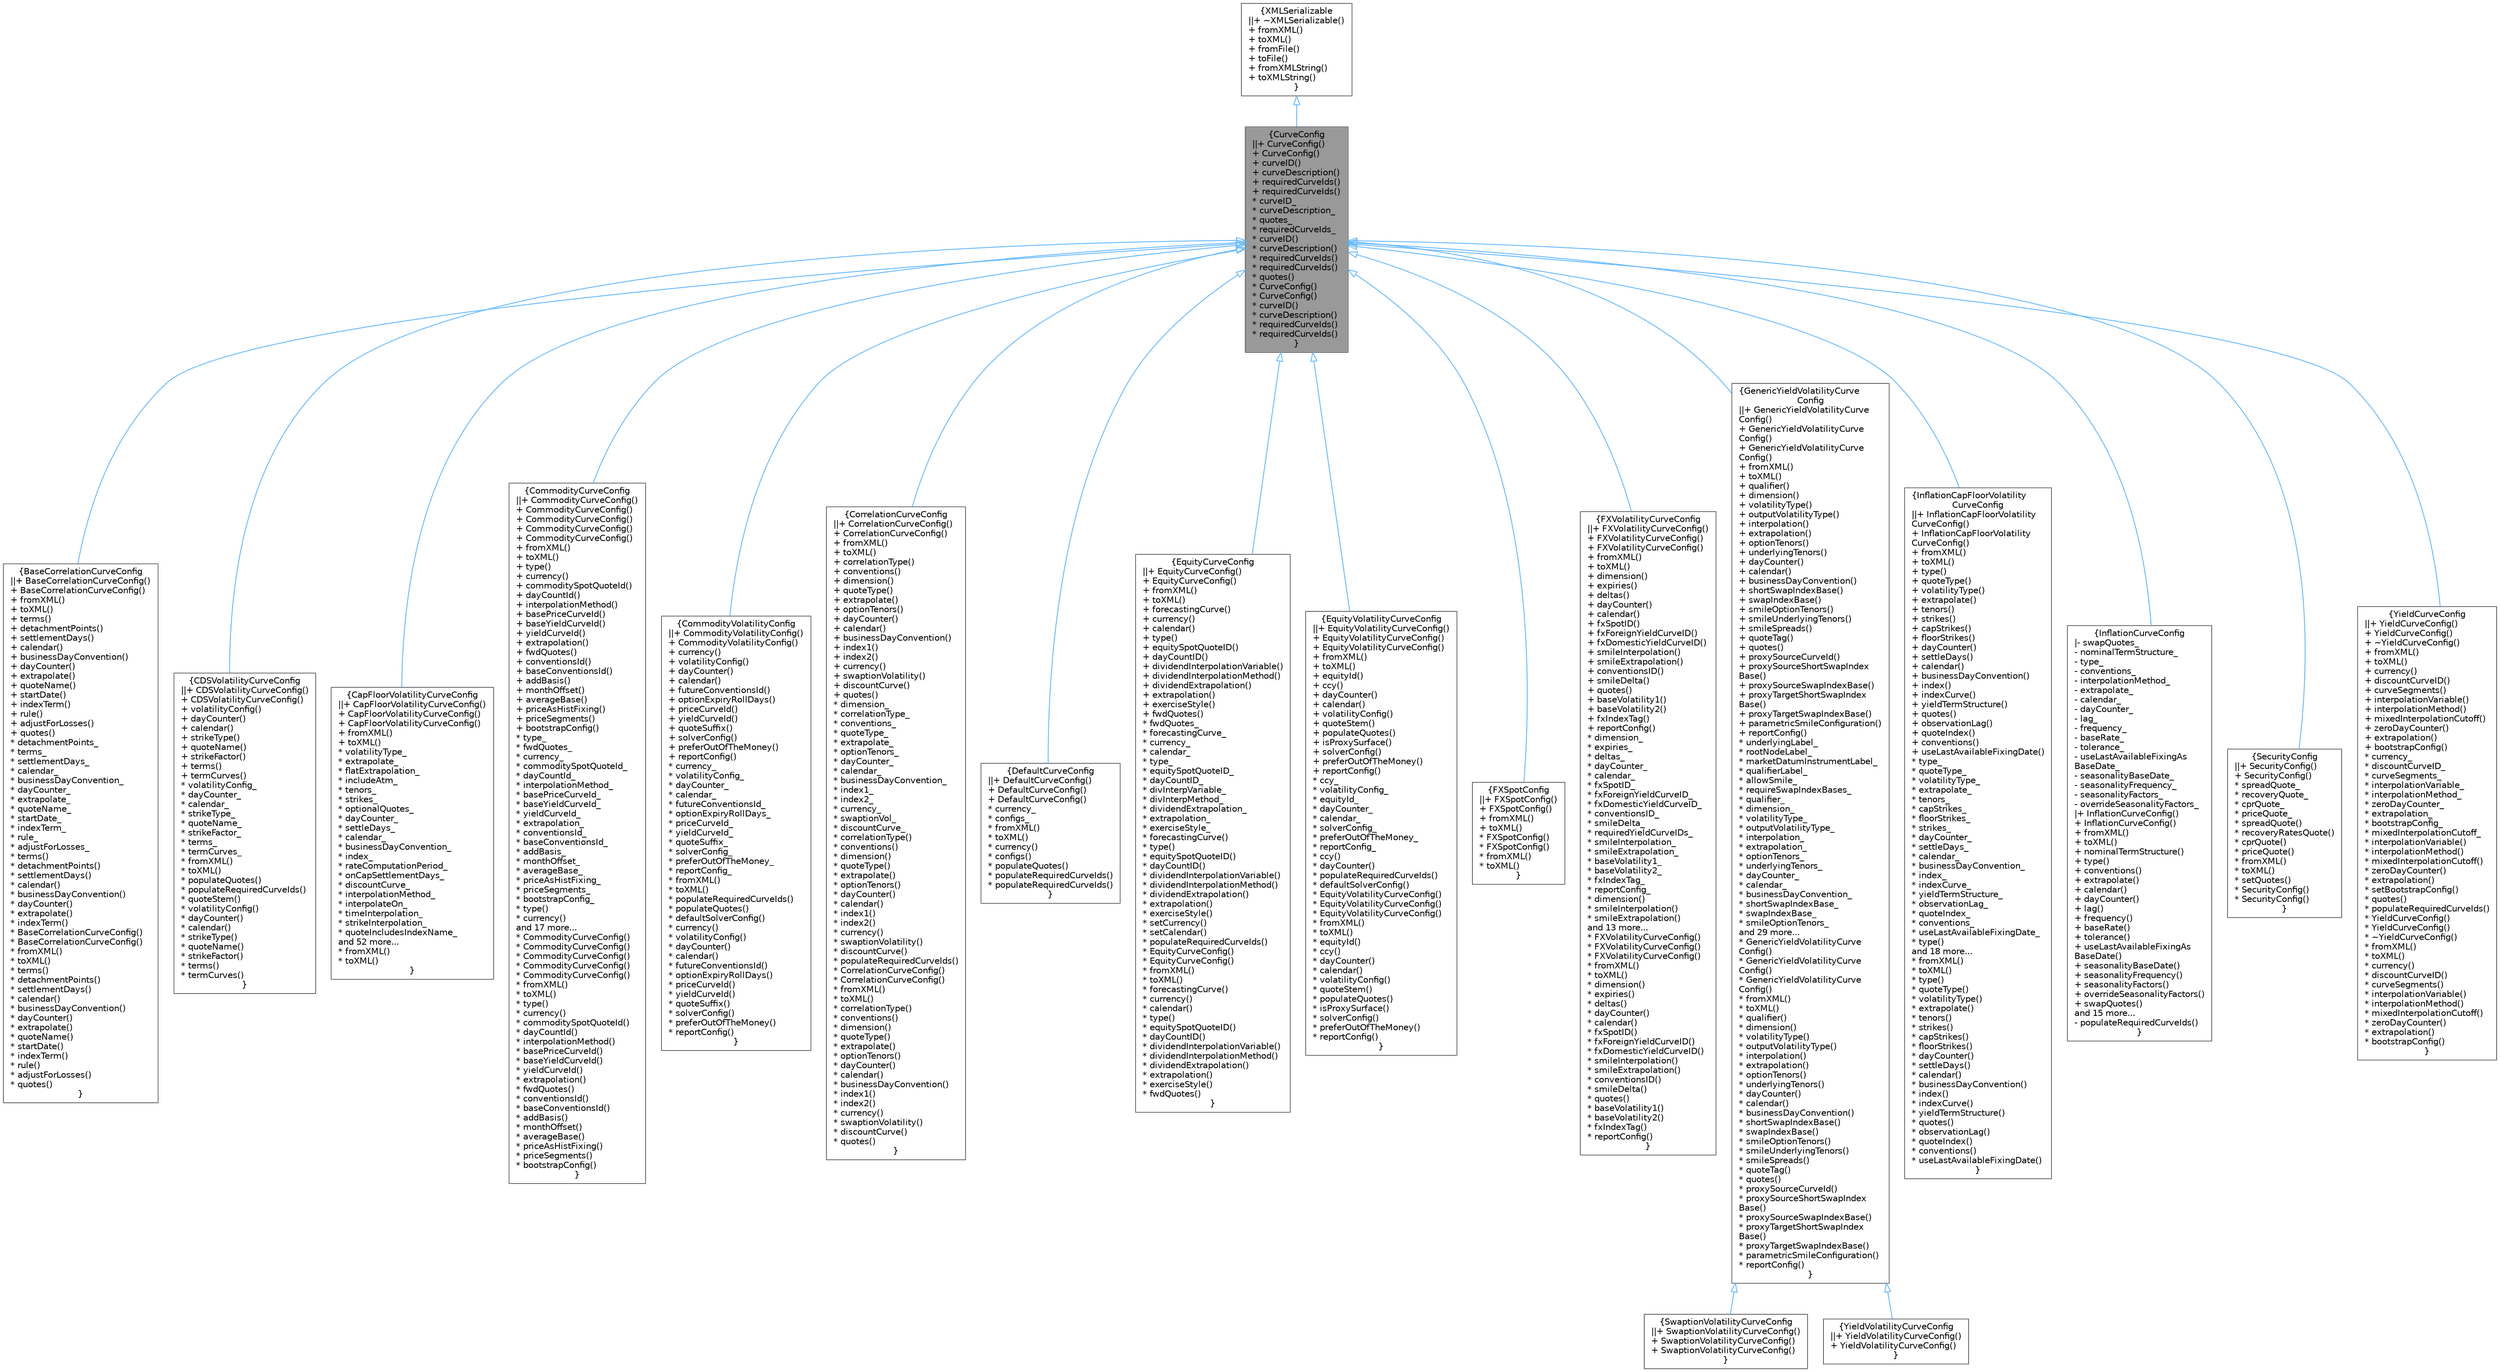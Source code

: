 digraph "CurveConfig"
{
 // INTERACTIVE_SVG=YES
 // LATEX_PDF_SIZE
  bgcolor="transparent";
  edge [fontname=Helvetica,fontsize=10,labelfontname=Helvetica,labelfontsize=10];
  node [fontname=Helvetica,fontsize=10,shape=box,height=0.2,width=0.4];
  Node1 [label="{CurveConfig\n||+ CurveConfig()\l+ CurveConfig()\l+ curveID()\l+ curveDescription()\l+ requiredCurveIds()\l+ requiredCurveIds()\l* curveID_\l* curveDescription_\l* quotes_\l* requiredCurveIds_\l* curveID()\l* curveDescription()\l* requiredCurveIds()\l* requiredCurveIds()\l* quotes()\l* CurveConfig()\l* CurveConfig()\l* curveID()\l* curveDescription()\l* requiredCurveIds()\l* requiredCurveIds()\l}",height=0.2,width=0.4,color="gray40", fillcolor="grey60", style="filled", fontcolor="black",tooltip="Base curve configuration."];
  Node2 -> Node1 [dir="back",color="steelblue1",style="solid",arrowtail="onormal"];
  Node2 [label="{XMLSerializable\n||+ ~XMLSerializable()\l+ fromXML()\l+ toXML()\l+ fromFile()\l+ toFile()\l+ fromXMLString()\l+ toXMLString()\l}",height=0.2,width=0.4,color="gray40", fillcolor="white", style="filled",URL="$classore_1_1data_1_1_x_m_l_serializable.html",tooltip="Base class for all serializable classes."];
  Node1 -> Node3 [dir="back",color="steelblue1",style="solid",arrowtail="onormal"];
  Node3 [label="{BaseCorrelationCurveConfig\n||+ BaseCorrelationCurveConfig()\l+ BaseCorrelationCurveConfig()\l+ fromXML()\l+ toXML()\l+ terms()\l+ detachmentPoints()\l+ settlementDays()\l+ calendar()\l+ businessDayConvention()\l+ dayCounter()\l+ extrapolate()\l+ quoteName()\l+ startDate()\l+ indexTerm()\l+ rule()\l+ adjustForLosses()\l+ quotes()\l* detachmentPoints_\l* terms_\l* settlementDays_\l* calendar_\l* businessDayConvention_\l* dayCounter_\l* extrapolate_\l* quoteName_\l* startDate_\l* indexTerm_\l* rule_\l* adjustForLosses_\l* terms()\l* detachmentPoints()\l* settlementDays()\l* calendar()\l* businessDayConvention()\l* dayCounter()\l* extrapolate()\l* indexTerm()\l* BaseCorrelationCurveConfig()\l* BaseCorrelationCurveConfig()\l* fromXML()\l* toXML()\l* terms()\l* detachmentPoints()\l* settlementDays()\l* calendar()\l* businessDayConvention()\l* dayCounter()\l* extrapolate()\l* quoteName()\l* startDate()\l* indexTerm()\l* rule()\l* adjustForLosses()\l* quotes()\l}",height=0.2,width=0.4,color="gray40", fillcolor="white", style="filled",URL="$classore_1_1data_1_1_base_correlation_curve_config.html",tooltip="Base Correlation term structure configuration."];
  Node1 -> Node4 [dir="back",color="steelblue1",style="solid",arrowtail="onormal"];
  Node4 [label="{CDSVolatilityCurveConfig\n||+ CDSVolatilityCurveConfig()\l+ CDSVolatilityCurveConfig()\l+ volatilityConfig()\l+ dayCounter()\l+ calendar()\l+ strikeType()\l+ quoteName()\l+ strikeFactor()\l+ terms()\l+ termCurves()\l* volatilityConfig_\l* dayCounter_\l* calendar_\l* strikeType_\l* quoteName_\l* strikeFactor_\l* terms_\l* termCurves_\l* fromXML()\l* toXML()\l* populateQuotes()\l* populateRequiredCurveIds()\l* quoteStem()\l* volatilityConfig()\l* dayCounter()\l* calendar()\l* strikeType()\l* quoteName()\l* strikeFactor()\l* terms()\l* termCurves()\l}",height=0.2,width=0.4,color="gray40", fillcolor="white", style="filled",URL="$classore_1_1data_1_1_c_d_s_volatility_curve_config.html",tooltip=" "];
  Node1 -> Node5 [dir="back",color="steelblue1",style="solid",arrowtail="onormal"];
  Node5 [label="{CapFloorVolatilityCurveConfig\n||+ CapFloorVolatilityCurveConfig()\l+ CapFloorVolatilityCurveConfig()\l+ CapFloorVolatilityCurveConfig()\l+ fromXML()\l+ toXML()\l* volatilityType_\l* extrapolate_\l* flatExtrapolation_\l* includeAtm_\l* tenors_\l* strikes_\l* optionalQuotes_\l* dayCounter_\l* settleDays_\l* calendar_\l* businessDayConvention_\l* index_\l* rateComputationPeriod_\l* onCapSettlementDays_\l* discountCurve_\l* interpolationMethod_\l* interpolateOn_\l* timeInterpolation_\l* strikeInterpolation_\l* quoteIncludesIndexName_\land 52 more...\l* fromXML()\l* toXML()\l}",height=0.2,width=0.4,color="gray40", fillcolor="white", style="filled",URL="$classore_1_1data_1_1_cap_floor_volatility_curve_config.html",tooltip=" "];
  Node1 -> Node6 [dir="back",color="steelblue1",style="solid",arrowtail="onormal"];
  Node6 [label="{CommodityCurveConfig\n||+ CommodityCurveConfig()\l+ CommodityCurveConfig()\l+ CommodityCurveConfig()\l+ CommodityCurveConfig()\l+ CommodityCurveConfig()\l+ fromXML()\l+ toXML()\l+ type()\l+ currency()\l+ commoditySpotQuoteId()\l+ dayCountId()\l+ interpolationMethod()\l+ basePriceCurveId()\l+ baseYieldCurveId()\l+ yieldCurveId()\l+ extrapolation()\l+ fwdQuotes()\l+ conventionsId()\l+ baseConventionsId()\l+ addBasis()\l+ monthOffset()\l+ averageBase()\l+ priceAsHistFixing()\l+ priceSegments()\l+ bootstrapConfig()\l* type_\l* fwdQuotes_\l* currency_\l* commoditySpotQuoteId_\l* dayCountId_\l* interpolationMethod_\l* basePriceCurveId_\l* baseYieldCurveId_\l* yieldCurveId_\l* extrapolation_\l* conventionsId_\l* baseConventionsId_\l* addBasis_\l* monthOffset_\l* averageBase_\l* priceAsHistFixing_\l* priceSegments_\l* bootstrapConfig_\l* type()\l* currency()\land 17 more...\l* CommodityCurveConfig()\l* CommodityCurveConfig()\l* CommodityCurveConfig()\l* CommodityCurveConfig()\l* CommodityCurveConfig()\l* fromXML()\l* toXML()\l* type()\l* currency()\l* commoditySpotQuoteId()\l* dayCountId()\l* interpolationMethod()\l* basePriceCurveId()\l* baseYieldCurveId()\l* yieldCurveId()\l* extrapolation()\l* fwdQuotes()\l* conventionsId()\l* baseConventionsId()\l* addBasis()\l* monthOffset()\l* averageBase()\l* priceAsHistFixing()\l* priceSegments()\l* bootstrapConfig()\l}",height=0.2,width=0.4,color="gray40", fillcolor="white", style="filled",URL="$classore_1_1data_1_1_commodity_curve_config.html",tooltip="Commodity curve configuration."];
  Node1 -> Node7 [dir="back",color="steelblue1",style="solid",arrowtail="onormal"];
  Node7 [label="{CommodityVolatilityConfig\n||+ CommodityVolatilityConfig()\l+ CommodityVolatilityConfig()\l+ currency()\l+ volatilityConfig()\l+ dayCounter()\l+ calendar()\l+ futureConventionsId()\l+ optionExpiryRollDays()\l+ priceCurveId()\l+ yieldCurveId()\l+ quoteSuffix()\l+ solverConfig()\l+ preferOutOfTheMoney()\l+ reportConfig()\l* currency_\l* volatilityConfig_\l* dayCounter_\l* calendar_\l* futureConventionsId_\l* optionExpiryRollDays_\l* priceCurveId_\l* yieldCurveId_\l* quoteSuffix_\l* solverConfig_\l* preferOutOfTheMoney_\l* reportConfig_\l* fromXML()\l* toXML()\l* populateRequiredCurveIds()\l* populateQuotes()\l* defaultSolverConfig()\l* currency()\l* volatilityConfig()\l* dayCounter()\l* calendar()\l* futureConventionsId()\l* optionExpiryRollDays()\l* priceCurveId()\l* yieldCurveId()\l* quoteSuffix()\l* solverConfig()\l* preferOutOfTheMoney()\l* reportConfig()\l}",height=0.2,width=0.4,color="gray40", fillcolor="white", style="filled",URL="$classore_1_1data_1_1_commodity_volatility_config.html",tooltip="Commodity volatility configuration."];
  Node1 -> Node8 [dir="back",color="steelblue1",style="solid",arrowtail="onormal"];
  Node8 [label="{CorrelationCurveConfig\n||+ CorrelationCurveConfig()\l+ CorrelationCurveConfig()\l+ fromXML()\l+ toXML()\l+ correlationType()\l+ conventions()\l+ dimension()\l+ quoteType()\l+ extrapolate()\l+ optionTenors()\l+ dayCounter()\l+ calendar()\l+ businessDayConvention()\l+ index1()\l+ index2()\l+ currency()\l+ swaptionVolatility()\l+ discountCurve()\l+ quotes()\l* dimension_\l* correlationType_\l* conventions_\l* quoteType_\l* extrapolate_\l* optionTenors_\l* dayCounter_\l* calendar_\l* businessDayConvention_\l* index1_\l* index2_\l* currency_\l* swaptionVol_\l* discountCurve_\l* correlationType()\l* conventions()\l* dimension()\l* quoteType()\l* extrapolate()\l* optionTenors()\l* dayCounter()\l* calendar()\l* index1()\l* index2()\l* currency()\l* swaptionVolatility()\l* discountCurve()\l* populateRequiredCurveIds()\l* CorrelationCurveConfig()\l* CorrelationCurveConfig()\l* fromXML()\l* toXML()\l* correlationType()\l* conventions()\l* dimension()\l* quoteType()\l* extrapolate()\l* optionTenors()\l* dayCounter()\l* calendar()\l* businessDayConvention()\l* index1()\l* index2()\l* currency()\l* swaptionVolatility()\l* discountCurve()\l* quotes()\l}",height=0.2,width=0.4,color="gray40", fillcolor="white", style="filled",URL="$classore_1_1data_1_1_correlation_curve_config.html",tooltip="Correlation curve configuration."];
  Node1 -> Node9 [dir="back",color="steelblue1",style="solid",arrowtail="onormal"];
  Node9 [label="{DefaultCurveConfig\n||+ DefaultCurveConfig()\l+ DefaultCurveConfig()\l+ DefaultCurveConfig()\l* currency_\l* configs_\l* fromXML()\l* toXML()\l* currency()\l* configs()\l* populateQuotes()\l* populateRequiredCurveIds()\l* populateRequiredCurveIds()\l}",height=0.2,width=0.4,color="gray40", fillcolor="white", style="filled",URL="$classore_1_1data_1_1_default_curve_config.html",tooltip="Default curve configuration."];
  Node1 -> Node10 [dir="back",color="steelblue1",style="solid",arrowtail="onormal"];
  Node10 [label="{EquityCurveConfig\n||+ EquityCurveConfig()\l+ EquityCurveConfig()\l+ fromXML()\l+ toXML()\l+ forecastingCurve()\l+ currency()\l+ calendar()\l+ type()\l+ equitySpotQuoteID()\l+ dayCountID()\l+ dividendInterpolationVariable()\l+ dividendInterpolationMethod()\l+ dividendExtrapolation()\l+ extrapolation()\l+ exerciseStyle()\l+ fwdQuotes()\l* fwdQuotes_\l* forecastingCurve_\l* currency_\l* calendar_\l* type_\l* equitySpotQuoteID_\l* dayCountID_\l* divInterpVariable_\l* divInterpMethod_\l* dividendExtrapolation_\l* extrapolation_\l* exerciseStyle_\l* forecastingCurve()\l* type()\l* equitySpotQuoteID()\l* dayCountID()\l* dividendInterpolationVariable()\l* dividendInterpolationMethod()\l* dividendExtrapolation()\l* extrapolation()\l* exerciseStyle()\l* setCurrency()\l* setCalendar()\l* populateRequiredCurveIds()\l* EquityCurveConfig()\l* EquityCurveConfig()\l* fromXML()\l* toXML()\l* forecastingCurve()\l* currency()\l* calendar()\l* type()\l* equitySpotQuoteID()\l* dayCountID()\l* dividendInterpolationVariable()\l* dividendInterpolationMethod()\l* dividendExtrapolation()\l* extrapolation()\l* exerciseStyle()\l* fwdQuotes()\l}",height=0.2,width=0.4,color="gray40", fillcolor="white", style="filled",URL="$classore_1_1data_1_1_equity_curve_config.html",tooltip="Equity curve configuration."];
  Node1 -> Node11 [dir="back",color="steelblue1",style="solid",arrowtail="onormal"];
  Node11 [label="{EquityVolatilityCurveConfig\n||+ EquityVolatilityCurveConfig()\l+ EquityVolatilityCurveConfig()\l+ EquityVolatilityCurveConfig()\l+ fromXML()\l+ toXML()\l+ equityId()\l+ ccy()\l+ dayCounter()\l+ calendar()\l+ volatilityConfig()\l+ quoteStem()\l+ populateQuotes()\l+ isProxySurface()\l+ solverConfig()\l+ preferOutOfTheMoney()\l+ reportConfig()\l* ccy_\l* volatilityConfig_\l* equityId_\l* dayCounter_\l* calendar_\l* solverConfig_\l* preferOutOfTheMoney_\l* reportConfig_\l* ccy()\l* dayCounter()\l* populateRequiredCurveIds()\l* defaultSolverConfig()\l* EquityVolatilityCurveConfig()\l* EquityVolatilityCurveConfig()\l* EquityVolatilityCurveConfig()\l* fromXML()\l* toXML()\l* equityId()\l* ccy()\l* dayCounter()\l* calendar()\l* volatilityConfig()\l* quoteStem()\l* populateQuotes()\l* isProxySurface()\l* solverConfig()\l* preferOutOfTheMoney()\l* reportConfig()\l}",height=0.2,width=0.4,color="gray40", fillcolor="white", style="filled",URL="$classore_1_1data_1_1_equity_volatility_curve_config.html",tooltip="Equity volatility structure configuration."];
  Node1 -> Node12 [dir="back",color="steelblue1",style="solid",arrowtail="onormal"];
  Node12 [label="{FXSpotConfig\n||+ FXSpotConfig()\l+ FXSpotConfig()\l+ fromXML()\l+ toXML()\l* FXSpotConfig()\l* FXSpotConfig()\l* fromXML()\l* toXML()\l}",height=0.2,width=0.4,color="gray40", fillcolor="white", style="filled",URL="$classore_1_1data_1_1_f_x_spot_config.html",tooltip="FXSpot configuration."];
  Node1 -> Node13 [dir="back",color="steelblue1",style="solid",arrowtail="onormal"];
  Node13 [label="{FXVolatilityCurveConfig\n||+ FXVolatilityCurveConfig()\l+ FXVolatilityCurveConfig()\l+ FXVolatilityCurveConfig()\l+ fromXML()\l+ toXML()\l+ dimension()\l+ expiries()\l+ deltas()\l+ dayCounter()\l+ calendar()\l+ fxSpotID()\l+ fxForeignYieldCurveID()\l+ fxDomesticYieldCurveID()\l+ smileInterpolation()\l+ smileExtrapolation()\l+ conventionsID()\l+ smileDelta()\l+ quotes()\l+ baseVolatility1()\l+ baseVolatility2()\l+ fxIndexTag()\l+ reportConfig()\l* dimension_\l* expiries_\l* deltas_\l* dayCounter_\l* calendar_\l* fxSpotID_\l* fxForeignYieldCurveID_\l* fxDomesticYieldCurveID_\l* conventionsID_\l* smileDelta_\l* requiredYieldCurveIDs_\l* smileInterpolation_\l* smileExtrapolation_\l* baseVolatility1_\l* baseVolatility2_\l* fxIndexTag_\l* reportConfig_\l* dimension()\l* smileInterpolation()\l* smileExtrapolation()\land 13 more...\l* FXVolatilityCurveConfig()\l* FXVolatilityCurveConfig()\l* FXVolatilityCurveConfig()\l* fromXML()\l* toXML()\l* dimension()\l* expiries()\l* deltas()\l* dayCounter()\l* calendar()\l* fxSpotID()\l* fxForeignYieldCurveID()\l* fxDomesticYieldCurveID()\l* smileInterpolation()\l* smileExtrapolation()\l* conventionsID()\l* smileDelta()\l* quotes()\l* baseVolatility1()\l* baseVolatility2()\l* fxIndexTag()\l* reportConfig()\l}",height=0.2,width=0.4,color="gray40", fillcolor="white", style="filled",URL="$classore_1_1data_1_1_f_x_volatility_curve_config.html",tooltip="FX volatility structure configuration."];
  Node1 -> Node14 [dir="back",color="steelblue1",style="solid",arrowtail="onormal"];
  Node14 [label="{GenericYieldVolatilityCurve\lConfig\n||+ GenericYieldVolatilityCurve\lConfig()\l+ GenericYieldVolatilityCurve\lConfig()\l+ GenericYieldVolatilityCurve\lConfig()\l+ fromXML()\l+ toXML()\l+ qualifier()\l+ dimension()\l+ volatilityType()\l+ outputVolatilityType()\l+ interpolation()\l+ extrapolation()\l+ optionTenors()\l+ underlyingTenors()\l+ dayCounter()\l+ calendar()\l+ businessDayConvention()\l+ shortSwapIndexBase()\l+ swapIndexBase()\l+ smileOptionTenors()\l+ smileUnderlyingTenors()\l+ smileSpreads()\l+ quoteTag()\l+ quotes()\l+ proxySourceCurveId()\l+ proxySourceShortSwapIndex\lBase()\l+ proxySourceSwapIndexBase()\l+ proxyTargetShortSwapIndex\lBase()\l+ proxyTargetSwapIndexBase()\l+ parametricSmileConfiguration()\l+ reportConfig()\l* underlyingLabel_\l* rootNodeLabel_\l* marketDatumInstrumentLabel_\l* qualifierLabel_\l* allowSmile_\l* requireSwapIndexBases_\l* qualifier_\l* dimension_\l* volatilityType_\l* outputVolatilityType_\l* interpolation_\l* extrapolation_\l* optionTenors_\l* underlyingTenors_\l* dayCounter_\l* calendar_\l* businessDayConvention_\l* shortSwapIndexBase_\l* swapIndexBase_\l* smileOptionTenors_\land 29 more...\l* GenericYieldVolatilityCurve\lConfig()\l* GenericYieldVolatilityCurve\lConfig()\l* GenericYieldVolatilityCurve\lConfig()\l* fromXML()\l* toXML()\l* qualifier()\l* dimension()\l* volatilityType()\l* outputVolatilityType()\l* interpolation()\l* extrapolation()\l* optionTenors()\l* underlyingTenors()\l* dayCounter()\l* calendar()\l* businessDayConvention()\l* shortSwapIndexBase()\l* swapIndexBase()\l* smileOptionTenors()\l* smileUnderlyingTenors()\l* smileSpreads()\l* quoteTag()\l* quotes()\l* proxySourceCurveId()\l* proxySourceShortSwapIndex\lBase()\l* proxySourceSwapIndexBase()\l* proxyTargetShortSwapIndex\lBase()\l* proxyTargetSwapIndexBase()\l* parametricSmileConfiguration()\l* reportConfig()\l}",height=0.2,width=0.4,color="gray40", fillcolor="white", style="filled",URL="$classore_1_1data_1_1_generic_yield_volatility_curve_config.html",tooltip="Generic yield volatility curve configuration class."];
  Node14 -> Node15 [dir="back",color="steelblue1",style="solid",arrowtail="onormal"];
  Node15 [label="{SwaptionVolatilityCurveConfig\n||+ SwaptionVolatilityCurveConfig()\l+ SwaptionVolatilityCurveConfig()\l+ SwaptionVolatilityCurveConfig()\l}",height=0.2,width=0.4,color="gray40", fillcolor="white", style="filled",URL="$classore_1_1data_1_1_swaption_volatility_curve_config.html",tooltip="Swaption volatility curve configuration class."];
  Node14 -> Node16 [dir="back",color="steelblue1",style="solid",arrowtail="onormal"];
  Node16 [label="{YieldVolatilityCurveConfig\n||+ YieldVolatilityCurveConfig()\l+ YieldVolatilityCurveConfig()\l}",height=0.2,width=0.4,color="gray40", fillcolor="white", style="filled",URL="$classore_1_1data_1_1_yield_volatility_curve_config.html",tooltip="Yield volatility curve configuration."];
  Node1 -> Node17 [dir="back",color="steelblue1",style="solid",arrowtail="onormal"];
  Node17 [label="{InflationCapFloorVolatility\lCurveConfig\n||+ InflationCapFloorVolatility\lCurveConfig()\l+ InflationCapFloorVolatility\lCurveConfig()\l+ fromXML()\l+ toXML()\l+ type()\l+ quoteType()\l+ volatilityType()\l+ extrapolate()\l+ tenors()\l+ strikes()\l+ capStrikes()\l+ floorStrikes()\l+ dayCounter()\l+ settleDays()\l+ calendar()\l+ businessDayConvention()\l+ index()\l+ indexCurve()\l+ yieldTermStructure()\l+ quotes()\l+ observationLag()\l+ quoteIndex()\l+ conventions()\l+ useLastAvailableFixingDate()\l* type_\l* quoteType_\l* volatilityType_\l* extrapolate_\l* tenors_\l* capStrikes_\l* floorStrikes_\l* strikes_\l* dayCounter_\l* settleDays_\l* calendar_\l* businessDayConvention_\l* index_\l* indexCurve_\l* yieldTermStructure_\l* observationLag_\l* quoteIndex_\l* conventions_\l* useLastAvailableFixingDate_\l* type()\land 18 more...\l* fromXML()\l* toXML()\l* type()\l* quoteType()\l* volatilityType()\l* extrapolate()\l* tenors()\l* strikes()\l* capStrikes()\l* floorStrikes()\l* dayCounter()\l* settleDays()\l* calendar()\l* businessDayConvention()\l* index()\l* indexCurve()\l* yieldTermStructure()\l* quotes()\l* observationLag()\l* quoteIndex()\l* conventions()\l* useLastAvailableFixingDate()\l}",height=0.2,width=0.4,color="gray40", fillcolor="white", style="filled",URL="$classore_1_1data_1_1_inflation_cap_floor_volatility_curve_config.html",tooltip="Inflation CapFloor volatility curve configuration class."];
  Node1 -> Node18 [dir="back",color="steelblue1",style="solid",arrowtail="onormal"];
  Node18 [label="{InflationCurveConfig\n|- swapQuotes_\l- nominalTermStructure_\l- type_\l- conventions_\l- interpolationMethod_\l- extrapolate_\l- calendar_\l- dayCounter_\l- lag_\l- frequency_\l- baseRate_\l- tolerance_\l- useLastAvailableFixingAs\lBaseDate_\l- seasonalityBaseDate_\l- seasonalityFrequency_\l- seasonalityFactors_\l- overrideSeasonalityFactors_\l|+ InflationCurveConfig()\l+ InflationCurveConfig()\l+ fromXML()\l+ toXML()\l+ nominalTermStructure()\l+ type()\l+ conventions()\l+ extrapolate()\l+ calendar()\l+ dayCounter()\l+ lag()\l+ frequency()\l+ baseRate()\l+ tolerance()\l+ useLastAvailableFixingAs\lBaseDate()\l+ seasonalityBaseDate()\l+ seasonalityFrequency()\l+ seasonalityFactors()\l+ overrideSeasonalityFactors()\l+ swapQuotes()\land 15 more...\l- populateRequiredCurveIds()\l}",height=0.2,width=0.4,color="gray40", fillcolor="white", style="filled",URL="$classore_1_1data_1_1_inflation_curve_config.html",tooltip=" "];
  Node1 -> Node19 [dir="back",color="steelblue1",style="solid",arrowtail="onormal"];
  Node19 [label="{SecurityConfig\n||+ SecurityConfig()\l+ SecurityConfig()\l* spreadQuote_\l* recoveryQuote_\l* cprQuote_\l* priceQuote_\l* spreadQuote()\l* recoveryRatesQuote()\l* cprQuote()\l* priceQuote()\l* fromXML()\l* toXML()\l* setQuotes()\l* SecurityConfig()\l* SecurityConfig()\l}",height=0.2,width=0.4,color="gray40", fillcolor="white", style="filled",URL="$classore_1_1data_1_1_security_config.html",tooltip="Security configuration."];
  Node1 -> Node20 [dir="back",color="steelblue1",style="solid",arrowtail="onormal"];
  Node20 [label="{YieldCurveConfig\n||+ YieldCurveConfig()\l+ YieldCurveConfig()\l+ ~YieldCurveConfig()\l+ fromXML()\l+ toXML()\l+ currency()\l+ discountCurveID()\l+ curveSegments()\l+ interpolationVariable()\l+ interpolationMethod()\l+ mixedInterpolationCutoff()\l+ zeroDayCounter()\l+ extrapolation()\l+ bootstrapConfig()\l* currency_\l* discountCurveID_\l* curveSegments_\l* interpolationVariable_\l* interpolationMethod_\l* zeroDayCounter_\l* extrapolation_\l* bootstrapConfig_\l* mixedInterpolationCutoff_\l* interpolationVariable()\l* interpolationMethod()\l* mixedInterpolationCutoff()\l* zeroDayCounter()\l* extrapolation()\l* setBootstrapConfig()\l* quotes()\l* populateRequiredCurveIds()\l* YieldCurveConfig()\l* YieldCurveConfig()\l* ~YieldCurveConfig()\l* fromXML()\l* toXML()\l* currency()\l* discountCurveID()\l* curveSegments()\l* interpolationVariable()\l* interpolationMethod()\l* mixedInterpolationCutoff()\l* zeroDayCounter()\l* extrapolation()\l* bootstrapConfig()\l}",height=0.2,width=0.4,color="gray40", fillcolor="white", style="filled",URL="$classore_1_1data_1_1_yield_curve_config.html",tooltip="Yield Curve configuration."];
}
